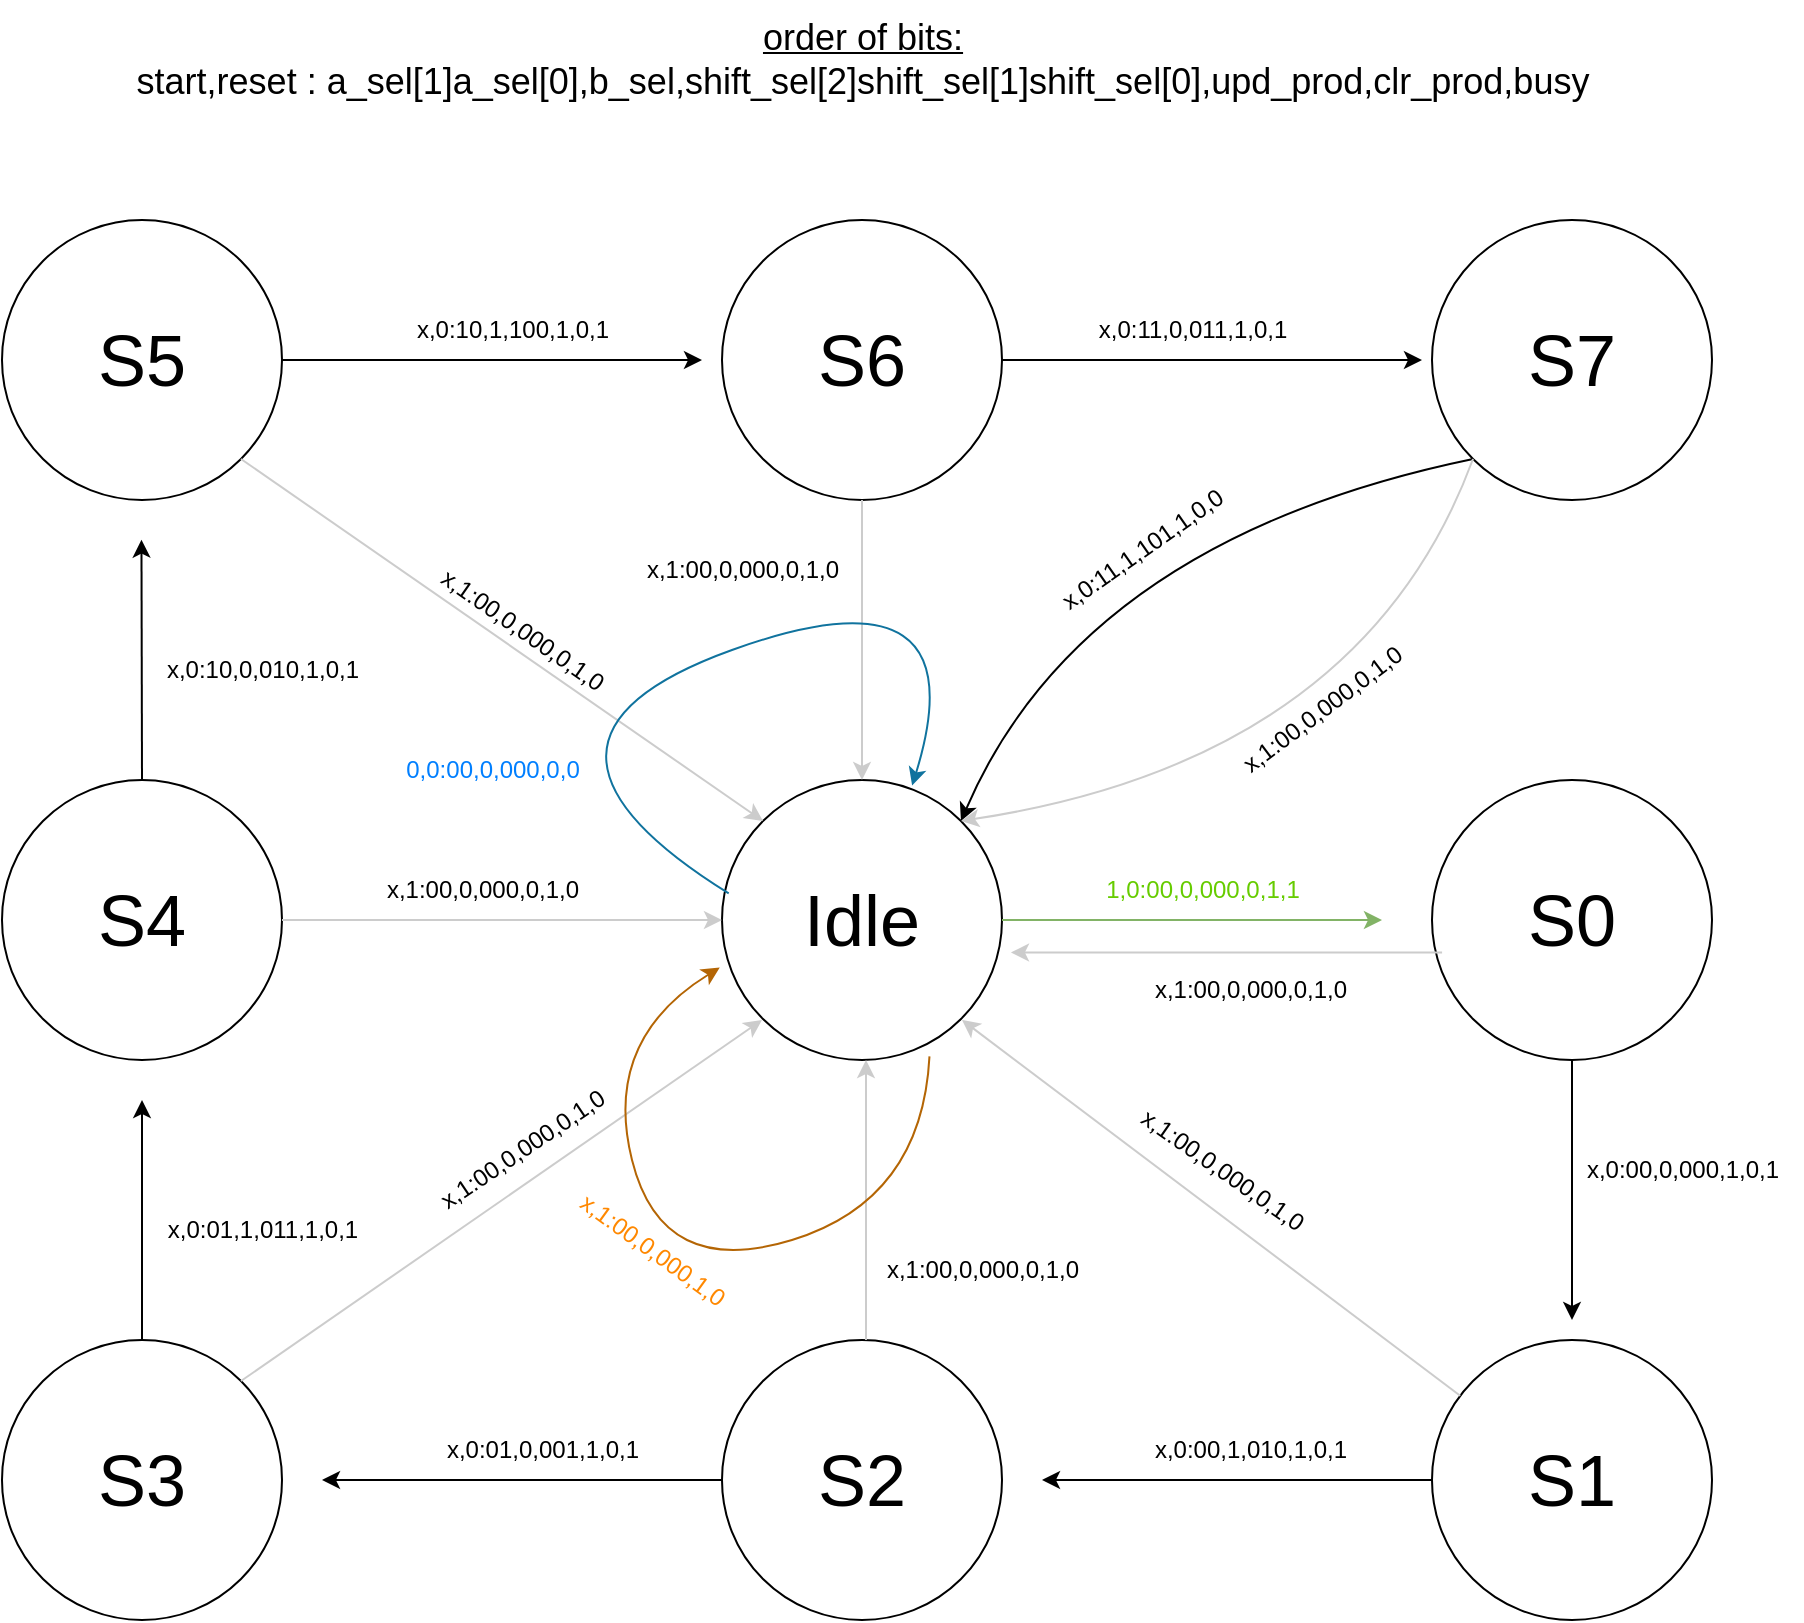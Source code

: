 <mxfile version="21.3.6" type="github" pages="2">
  <diagram name="Page-1" id="QRuHNjkxRnGpMCgw-yJH">
    <mxGraphModel dx="1877" dy="1727" grid="1" gridSize="10" guides="1" tooltips="1" connect="1" arrows="1" fold="1" page="1" pageScale="1" pageWidth="827" pageHeight="1169" math="0" shadow="0">
      <root>
        <mxCell id="0" />
        <mxCell id="1" parent="0" />
        <mxCell id="8Rcfs02TrADU7LgiyIq5-1" value="&lt;font style=&quot;font-size: 36px;&quot;&gt;Idle&lt;/font&gt;" style="ellipse;whiteSpace=wrap;html=1;aspect=fixed;" parent="1" vertex="1">
          <mxGeometry x="90" y="90" width="140" height="140" as="geometry" />
        </mxCell>
        <mxCell id="8Rcfs02TrADU7LgiyIq5-2" value="" style="endArrow=classic;html=1;rounded=0;exitX=1;exitY=0.5;exitDx=0;exitDy=0;fillColor=#d5e8d4;strokeColor=#82b366;" parent="1" source="8Rcfs02TrADU7LgiyIq5-1" edge="1">
          <mxGeometry width="50" height="50" relative="1" as="geometry">
            <mxPoint x="290" y="160" as="sourcePoint" />
            <mxPoint x="420" y="160" as="targetPoint" />
          </mxGeometry>
        </mxCell>
        <mxCell id="8Rcfs02TrADU7LgiyIq5-3" value="&lt;font style=&quot;font-size: 36px;&quot;&gt;S0&lt;/font&gt;" style="ellipse;whiteSpace=wrap;html=1;aspect=fixed;" parent="1" vertex="1">
          <mxGeometry x="445" y="90" width="140" height="140" as="geometry" />
        </mxCell>
        <mxCell id="8Rcfs02TrADU7LgiyIq5-4" value="&lt;font color=&quot;#66cc00&quot;&gt;1,0:00,0,000,0,1,1&lt;/font&gt;" style="text;html=1;align=center;verticalAlign=middle;resizable=0;points=[];autosize=1;strokeColor=none;fillColor=none;" parent="1" vertex="1">
          <mxGeometry x="270" y="130" width="120" height="30" as="geometry" />
        </mxCell>
        <mxCell id="8Rcfs02TrADU7LgiyIq5-7" value="&lt;font style=&quot;font-size: 36px;&quot;&gt;S1&lt;/font&gt;" style="ellipse;whiteSpace=wrap;html=1;aspect=fixed;" parent="1" vertex="1">
          <mxGeometry x="445" y="370" width="140" height="140" as="geometry" />
        </mxCell>
        <mxCell id="8Rcfs02TrADU7LgiyIq5-13" value="" style="endArrow=classic;html=1;rounded=0;exitX=0.5;exitY=1;exitDx=0;exitDy=0;" parent="1" source="8Rcfs02TrADU7LgiyIq5-3" edge="1">
          <mxGeometry width="50" height="50" relative="1" as="geometry">
            <mxPoint x="175" y="170" as="sourcePoint" />
            <mxPoint x="515" y="360" as="targetPoint" />
          </mxGeometry>
        </mxCell>
        <mxCell id="8Rcfs02TrADU7LgiyIq5-14" value="x,0:00,0,000,1,0,1" style="text;html=1;align=center;verticalAlign=middle;resizable=0;points=[];autosize=1;strokeColor=none;fillColor=none;" parent="1" vertex="1">
          <mxGeometry x="510" y="270" width="120" height="30" as="geometry" />
        </mxCell>
        <mxCell id="8Rcfs02TrADU7LgiyIq5-16" value="&lt;font style=&quot;font-size: 36px;&quot;&gt;S2&lt;/font&gt;" style="ellipse;whiteSpace=wrap;html=1;aspect=fixed;" parent="1" vertex="1">
          <mxGeometry x="90" y="370" width="140" height="140" as="geometry" />
        </mxCell>
        <mxCell id="8Rcfs02TrADU7LgiyIq5-17" value="" style="endArrow=classic;html=1;rounded=0;exitX=0;exitY=0.5;exitDx=0;exitDy=0;" parent="1" source="8Rcfs02TrADU7LgiyIq5-7" edge="1">
          <mxGeometry width="50" height="50" relative="1" as="geometry">
            <mxPoint x="270" y="440" as="sourcePoint" />
            <mxPoint x="250" y="440" as="targetPoint" />
          </mxGeometry>
        </mxCell>
        <mxCell id="8Rcfs02TrADU7LgiyIq5-21" value="&lt;font style=&quot;font-size: 36px;&quot;&gt;S4&lt;/font&gt;" style="ellipse;whiteSpace=wrap;html=1;aspect=fixed;" parent="1" vertex="1">
          <mxGeometry x="-270" y="90" width="140" height="140" as="geometry" />
        </mxCell>
        <mxCell id="8Rcfs02TrADU7LgiyIq5-22" value="&lt;font style=&quot;font-size: 36px;&quot;&gt;S3&lt;/font&gt;" style="ellipse;whiteSpace=wrap;html=1;aspect=fixed;" parent="1" vertex="1">
          <mxGeometry x="-270" y="370" width="140" height="140" as="geometry" />
        </mxCell>
        <mxCell id="8Rcfs02TrADU7LgiyIq5-23" value="" style="endArrow=classic;html=1;rounded=0;exitX=0;exitY=0.5;exitDx=0;exitDy=0;" parent="1" source="8Rcfs02TrADU7LgiyIq5-16" edge="1">
          <mxGeometry width="50" height="50" relative="1" as="geometry">
            <mxPoint x="-20" y="440" as="sourcePoint" />
            <mxPoint x="-110" y="440" as="targetPoint" />
          </mxGeometry>
        </mxCell>
        <mxCell id="8Rcfs02TrADU7LgiyIq5-26" value="" style="endArrow=classic;html=1;rounded=0;exitX=0.5;exitY=0;exitDx=0;exitDy=0;" parent="1" source="8Rcfs02TrADU7LgiyIq5-22" edge="1">
          <mxGeometry width="50" height="50" relative="1" as="geometry">
            <mxPoint x="-200" y="235" as="sourcePoint" />
            <mxPoint x="-200" y="250" as="targetPoint" />
          </mxGeometry>
        </mxCell>
        <mxCell id="8Rcfs02TrADU7LgiyIq5-29" value="&lt;font style=&quot;font-size: 36px;&quot;&gt;S6&lt;/font&gt;" style="ellipse;whiteSpace=wrap;html=1;aspect=fixed;" parent="1" vertex="1">
          <mxGeometry x="90" y="-190" width="140" height="140" as="geometry" />
        </mxCell>
        <mxCell id="8Rcfs02TrADU7LgiyIq5-30" value="&lt;font style=&quot;font-size: 36px;&quot;&gt;S7&lt;/font&gt;" style="ellipse;whiteSpace=wrap;html=1;aspect=fixed;" parent="1" vertex="1">
          <mxGeometry x="445" y="-190" width="140" height="140" as="geometry" />
        </mxCell>
        <mxCell id="8Rcfs02TrADU7LgiyIq5-31" value="&lt;font style=&quot;font-size: 36px;&quot;&gt;S5&lt;/font&gt;" style="ellipse;whiteSpace=wrap;html=1;aspect=fixed;" parent="1" vertex="1">
          <mxGeometry x="-270" y="-190" width="140" height="140" as="geometry" />
        </mxCell>
        <mxCell id="8Rcfs02TrADU7LgiyIq5-32" value="" style="endArrow=classic;html=1;rounded=0;exitX=0.5;exitY=0;exitDx=0;exitDy=0;entryX=-0.003;entryY=-0.002;entryDx=0;entryDy=0;entryPerimeter=0;" parent="1" source="8Rcfs02TrADU7LgiyIq5-21" edge="1">
          <mxGeometry width="50" height="50" relative="1" as="geometry">
            <mxPoint x="-200" y="80" as="sourcePoint" />
            <mxPoint x="-200.27" y="-30.18" as="targetPoint" />
          </mxGeometry>
        </mxCell>
        <mxCell id="8Rcfs02TrADU7LgiyIq5-36" value="" style="endArrow=classic;html=1;rounded=0;exitX=1;exitY=0.5;exitDx=0;exitDy=0;" parent="1" source="8Rcfs02TrADU7LgiyIq5-31" edge="1">
          <mxGeometry width="50" height="50" relative="1" as="geometry">
            <mxPoint x="80" y="-120" as="sourcePoint" />
            <mxPoint x="80" y="-120" as="targetPoint" />
          </mxGeometry>
        </mxCell>
        <mxCell id="8Rcfs02TrADU7LgiyIq5-37" value="x,0:10,1,100,1,0,1" style="text;html=1;align=center;verticalAlign=middle;resizable=0;points=[];autosize=1;strokeColor=none;fillColor=none;" parent="1" vertex="1">
          <mxGeometry x="-75" y="-150" width="120" height="30" as="geometry" />
        </mxCell>
        <mxCell id="8Rcfs02TrADU7LgiyIq5-39" value="" style="endArrow=classic;html=1;rounded=0;exitX=1;exitY=0.5;exitDx=0;exitDy=0;" parent="1" source="8Rcfs02TrADU7LgiyIq5-29" edge="1">
          <mxGeometry width="50" height="50" relative="1" as="geometry">
            <mxPoint x="270" y="-100" as="sourcePoint" />
            <mxPoint x="440" y="-120" as="targetPoint" />
          </mxGeometry>
        </mxCell>
        <mxCell id="8Rcfs02TrADU7LgiyIq5-40" value="x,0:11,0,011,1,0,1" style="text;html=1;align=center;verticalAlign=middle;resizable=0;points=[];autosize=1;strokeColor=none;fillColor=none;" parent="1" vertex="1">
          <mxGeometry x="265" y="-150" width="120" height="30" as="geometry" />
        </mxCell>
        <mxCell id="8Rcfs02TrADU7LgiyIq5-43" value="x,0:11,1,101,1,0,0" style="text;html=1;align=center;verticalAlign=middle;resizable=0;points=[];autosize=1;strokeColor=none;fillColor=none;rotation=-35;" parent="1" vertex="1">
          <mxGeometry x="240" y="-40" width="120" height="30" as="geometry" />
        </mxCell>
        <mxCell id="M2b_wzENFVql52UbRtSp-1" value="&lt;font style=&quot;font-size: 18px;&quot;&gt;&lt;u&gt;order of bits:&lt;/u&gt;&lt;br&gt;start,reset : a_sel[1]a_sel[0],b_sel,shift_sel[2]shift_sel[1]shift_sel[0],upd_prod,clr_prod,busy&lt;/font&gt;" style="text;html=1;align=center;verticalAlign=middle;resizable=0;points=[];autosize=1;strokeColor=none;fillColor=none;" parent="1" vertex="1">
          <mxGeometry x="-215" y="-300" width="750" height="60" as="geometry" />
        </mxCell>
        <mxCell id="M2b_wzENFVql52UbRtSp-2" value="x,0:00,1,010,1,0,1" style="text;html=1;align=center;verticalAlign=middle;resizable=0;points=[];autosize=1;strokeColor=none;fillColor=none;" parent="1" vertex="1">
          <mxGeometry x="294" y="410" width="120" height="30" as="geometry" />
        </mxCell>
        <mxCell id="M2b_wzENFVql52UbRtSp-4" value="x,0:01,0,001,1,0,1" style="text;html=1;align=center;verticalAlign=middle;resizable=0;points=[];autosize=1;strokeColor=none;fillColor=none;" parent="1" vertex="1">
          <mxGeometry x="-60" y="410" width="120" height="30" as="geometry" />
        </mxCell>
        <mxCell id="M2b_wzENFVql52UbRtSp-5" value="x,0:01,1,011,1,0,1" style="text;html=1;align=center;verticalAlign=middle;resizable=0;points=[];autosize=1;strokeColor=none;fillColor=none;" parent="1" vertex="1">
          <mxGeometry x="-195" y="300" width="110" height="30" as="geometry" />
        </mxCell>
        <mxCell id="M2b_wzENFVql52UbRtSp-6" value="x,0:10,0,010,1,0,1" style="text;html=1;align=center;verticalAlign=middle;resizable=0;points=[];autosize=1;strokeColor=none;fillColor=none;" parent="1" vertex="1">
          <mxGeometry x="-200" y="20" width="120" height="30" as="geometry" />
        </mxCell>
        <mxCell id="M2b_wzENFVql52UbRtSp-8" value="" style="edgeStyle=none;orthogonalLoop=1;jettySize=auto;html=1;entryX=0;entryY=1;entryDx=0;entryDy=0;exitX=1;exitY=0;exitDx=0;exitDy=0;curved=1;startArrow=classic;startFill=1;endArrow=none;endFill=0;strokeColor=#000000;" parent="1" source="8Rcfs02TrADU7LgiyIq5-1" target="8Rcfs02TrADU7LgiyIq5-30" edge="1">
          <mxGeometry width="100" relative="1" as="geometry">
            <mxPoint x="270" y="30" as="sourcePoint" />
            <mxPoint x="370" y="30" as="targetPoint" />
            <Array as="points">
              <mxPoint x="270" y="-30" />
            </Array>
          </mxGeometry>
        </mxCell>
        <mxCell id="M2b_wzENFVql52UbRtSp-9" value="" style="edgeStyle=none;orthogonalLoop=1;jettySize=auto;html=1;entryX=0;entryY=1;entryDx=0;entryDy=0;exitX=1;exitY=0;exitDx=0;exitDy=0;curved=1;startArrow=classic;startFill=1;endArrow=none;endFill=0;fillColor=#a20025;strokeColor=#CCCCCC;" parent="1" source="8Rcfs02TrADU7LgiyIq5-1" target="8Rcfs02TrADU7LgiyIq5-30" edge="1">
          <mxGeometry width="100" relative="1" as="geometry">
            <mxPoint x="219" y="121" as="sourcePoint" />
            <mxPoint x="476" y="-61" as="targetPoint" />
            <Array as="points">
              <mxPoint x="410" y="80" />
            </Array>
          </mxGeometry>
        </mxCell>
        <mxCell id="M2b_wzENFVql52UbRtSp-10" value="x,1:00,0,000,0,1,0" style="text;html=1;align=center;verticalAlign=middle;resizable=0;points=[];autosize=1;strokeColor=none;fillColor=none;rotation=-37;" parent="1" vertex="1">
          <mxGeometry x="330" y="40" width="120" height="30" as="geometry" />
        </mxCell>
        <mxCell id="M2b_wzENFVql52UbRtSp-11" value="" style="edgeStyle=none;orthogonalLoop=1;jettySize=auto;html=1;rounded=0;exitX=0.5;exitY=1;exitDx=0;exitDy=0;entryX=0.5;entryY=0;entryDx=0;entryDy=0;strokeColor=#CCCCCC;" parent="1" source="8Rcfs02TrADU7LgiyIq5-29" target="8Rcfs02TrADU7LgiyIq5-1" edge="1">
          <mxGeometry width="100" relative="1" as="geometry">
            <mxPoint x="40" y="40" as="sourcePoint" />
            <mxPoint x="140" y="40" as="targetPoint" />
            <Array as="points" />
          </mxGeometry>
        </mxCell>
        <mxCell id="M2b_wzENFVql52UbRtSp-12" value="x,1:00,0,000,0,1,0" style="text;html=1;align=center;verticalAlign=middle;resizable=0;points=[];autosize=1;strokeColor=none;fillColor=none;rotation=0;" parent="1" vertex="1">
          <mxGeometry x="40" y="-30" width="120" height="30" as="geometry" />
        </mxCell>
        <mxCell id="M2b_wzENFVql52UbRtSp-13" value="" style="edgeStyle=none;orthogonalLoop=1;jettySize=auto;html=1;rounded=0;exitX=1;exitY=1;exitDx=0;exitDy=0;entryX=0;entryY=0;entryDx=0;entryDy=0;strokeColor=#CCCCCC;fillColor=#f5f5f5;" parent="1" source="8Rcfs02TrADU7LgiyIq5-31" target="8Rcfs02TrADU7LgiyIq5-1" edge="1">
          <mxGeometry width="100" relative="1" as="geometry">
            <mxPoint x="170" y="-40" as="sourcePoint" />
            <mxPoint x="170" y="100" as="targetPoint" />
            <Array as="points" />
          </mxGeometry>
        </mxCell>
        <mxCell id="M2b_wzENFVql52UbRtSp-15" value="" style="edgeStyle=none;orthogonalLoop=1;jettySize=auto;html=1;rounded=1;exitX=0;exitY=0.5;exitDx=0;exitDy=0;strokeColor=#CCCCCC;endArrow=none;startArrow=classic;startFill=1;endFill=0;entryX=1;entryY=0.5;entryDx=0;entryDy=0;" parent="1" source="8Rcfs02TrADU7LgiyIq5-1" target="8Rcfs02TrADU7LgiyIq5-21" edge="1">
          <mxGeometry width="100" relative="1" as="geometry">
            <mxPoint x="190" y="-20" as="sourcePoint" />
            <mxPoint x="-80" y="200" as="targetPoint" />
            <Array as="points" />
          </mxGeometry>
        </mxCell>
        <mxCell id="M2b_wzENFVql52UbRtSp-16" value="" style="edgeStyle=none;orthogonalLoop=1;jettySize=auto;html=1;rounded=1;entryX=1;entryY=0;entryDx=0;entryDy=0;strokeColor=#CCCCCC;endArrow=none;startArrow=classic;startFill=1;endFill=0;" parent="1" target="8Rcfs02TrADU7LgiyIq5-22" edge="1">
          <mxGeometry width="100" relative="1" as="geometry">
            <mxPoint x="110" y="210" as="sourcePoint" />
            <mxPoint x="200" y="130" as="targetPoint" />
            <Array as="points" />
          </mxGeometry>
        </mxCell>
        <mxCell id="M2b_wzENFVql52UbRtSp-17" value="" style="edgeStyle=none;orthogonalLoop=1;jettySize=auto;html=1;rounded=1;entryX=0.5;entryY=0;entryDx=0;entryDy=0;strokeColor=#CCCCCC;endArrow=none;startArrow=classic;startFill=1;endFill=0;exitX=0.5;exitY=1;exitDx=0;exitDy=0;" parent="1" edge="1">
          <mxGeometry width="100" relative="1" as="geometry">
            <mxPoint x="162" y="230" as="sourcePoint" />
            <mxPoint x="162" y="370" as="targetPoint" />
            <Array as="points" />
          </mxGeometry>
        </mxCell>
        <mxCell id="M2b_wzENFVql52UbRtSp-18" value="" style="edgeStyle=none;orthogonalLoop=1;jettySize=auto;html=1;rounded=1;strokeColor=#CCCCCC;endArrow=none;startArrow=classic;startFill=1;endFill=0;" parent="1" target="8Rcfs02TrADU7LgiyIq5-7" edge="1">
          <mxGeometry width="100" relative="1" as="geometry">
            <mxPoint x="210" y="210" as="sourcePoint" />
            <mxPoint x="340" y="340" as="targetPoint" />
            <Array as="points" />
          </mxGeometry>
        </mxCell>
        <mxCell id="M2b_wzENFVql52UbRtSp-19" value="x,1:00,0,000,0,1,0" style="text;html=1;align=center;verticalAlign=middle;resizable=0;points=[];autosize=1;strokeColor=none;fillColor=none;rotation=35;" parent="1" vertex="1">
          <mxGeometry x="-70" width="120" height="30" as="geometry" />
        </mxCell>
        <mxCell id="M2b_wzENFVql52UbRtSp-21" value="x,1:00,0,000,0,1,0" style="text;html=1;align=center;verticalAlign=middle;resizable=0;points=[];autosize=1;strokeColor=none;fillColor=none;rotation=0;" parent="1" vertex="1">
          <mxGeometry x="-90" y="130" width="120" height="30" as="geometry" />
        </mxCell>
        <mxCell id="M2b_wzENFVql52UbRtSp-22" value="x,1:00,0,000,0,1,0" style="text;html=1;align=center;verticalAlign=middle;resizable=0;points=[];autosize=1;strokeColor=none;fillColor=none;rotation=-34;" parent="1" vertex="1">
          <mxGeometry x="-70" y="260" width="120" height="30" as="geometry" />
        </mxCell>
        <mxCell id="M2b_wzENFVql52UbRtSp-23" value="x,1:00,0,000,0,1,0" style="text;html=1;align=center;verticalAlign=middle;resizable=0;points=[];autosize=1;strokeColor=none;fillColor=none;rotation=0;" parent="1" vertex="1">
          <mxGeometry x="160" y="320" width="120" height="30" as="geometry" />
        </mxCell>
        <mxCell id="M2b_wzENFVql52UbRtSp-24" value="x,1:00,0,000,0,1,0" style="text;html=1;align=center;verticalAlign=middle;resizable=0;points=[];autosize=1;strokeColor=none;fillColor=none;rotation=35;" parent="1" vertex="1">
          <mxGeometry x="280" y="270" width="120" height="30" as="geometry" />
        </mxCell>
        <mxCell id="M2b_wzENFVql52UbRtSp-25" value="" style="edgeStyle=none;orthogonalLoop=1;jettySize=auto;html=1;rounded=1;exitX=1.032;exitY=0.616;exitDx=0;exitDy=0;strokeColor=#CCCCCC;exitPerimeter=0;endArrow=none;startArrow=classic;startFill=1;endFill=0;entryX=0.036;entryY=0.616;entryDx=0;entryDy=0;entryPerimeter=0;" parent="1" source="8Rcfs02TrADU7LgiyIq5-1" edge="1" target="8Rcfs02TrADU7LgiyIq5-3">
          <mxGeometry width="100" relative="1" as="geometry">
            <mxPoint x="390" y="160" as="sourcePoint" />
            <mxPoint x="440" y="240" as="targetPoint" />
            <Array as="points" />
          </mxGeometry>
        </mxCell>
        <mxCell id="M2b_wzENFVql52UbRtSp-26" value="x,1:00,0,000,0,1,0" style="text;html=1;align=center;verticalAlign=middle;resizable=0;points=[];autosize=1;strokeColor=none;fillColor=none;rotation=0;" parent="1" vertex="1">
          <mxGeometry x="294" y="180" width="120" height="30" as="geometry" />
        </mxCell>
        <mxCell id="M2b_wzENFVql52UbRtSp-27" value="" style="edgeStyle=none;orthogonalLoop=1;jettySize=auto;html=1;entryX=-0.008;entryY=0.67;entryDx=0;entryDy=0;entryPerimeter=0;exitX=0.741;exitY=0.987;exitDx=0;exitDy=0;exitPerimeter=0;curved=1;fillColor=#fad7ac;strokeColor=#b46504;" parent="1" source="8Rcfs02TrADU7LgiyIq5-1" target="8Rcfs02TrADU7LgiyIq5-1" edge="1">
          <mxGeometry width="100" relative="1" as="geometry">
            <mxPoint x="40" y="310" as="sourcePoint" />
            <mxPoint x="140" y="310" as="targetPoint" />
            <Array as="points">
              <mxPoint x="190" y="300" />
              <mxPoint x="60" y="340" />
              <mxPoint x="30" y="220" />
            </Array>
          </mxGeometry>
        </mxCell>
        <mxCell id="M2b_wzENFVql52UbRtSp-28" value="x,1:00,0,000,1,0" style="text;html=1;align=center;verticalAlign=middle;resizable=0;points=[];autosize=1;fillColor=none;rotation=36;fontColor=#ff8800;" parent="1" vertex="1">
          <mxGeometry y="310" width="110" height="30" as="geometry" />
        </mxCell>
        <mxCell id="M2b_wzENFVql52UbRtSp-30" value="" style="endArrow=classic;html=1;entryX=0.679;entryY=0.02;entryDx=0;entryDy=0;entryPerimeter=0;exitX=0.024;exitY=0.405;exitDx=0;exitDy=0;exitPerimeter=0;curved=1;fillColor=#b1ddf0;strokeColor=#10739e;" parent="1" source="8Rcfs02TrADU7LgiyIq5-1" target="8Rcfs02TrADU7LgiyIq5-1" edge="1">
          <mxGeometry width="50" height="50" relative="1" as="geometry">
            <mxPoint x="140" y="140" as="sourcePoint" />
            <mxPoint x="190" y="90" as="targetPoint" />
            <Array as="points">
              <mxPoint x="-30" y="70" />
              <mxPoint x="220" y="-20" />
            </Array>
          </mxGeometry>
        </mxCell>
        <mxCell id="M2b_wzENFVql52UbRtSp-31" value="&lt;font color=&quot;#007fff&quot;&gt;0,0:00,0,000,0,0&lt;/font&gt;" style="text;html=1;align=center;verticalAlign=middle;resizable=0;points=[];autosize=1;fillColor=none;rotation=0;fontColor=#00FFFF;" parent="1" vertex="1">
          <mxGeometry x="-80" y="70" width="110" height="30" as="geometry" />
        </mxCell>
      </root>
    </mxGraphModel>
  </diagram>
  <diagram name="Page-2" id="HR4BcJvrQMuXU8bEoKfY">
    <mxGraphModel dx="1932" dy="1756" grid="1" gridSize="10" guides="1" tooltips="1" connect="1" arrows="1" fold="1" page="1" pageScale="1" pageWidth="827" pageHeight="1169" math="0" shadow="0">
      <root>
        <mxCell id="IykMQYhtHT0sIFmvfhF2-0" />
        <mxCell id="IykMQYhtHT0sIFmvfhF2-1" parent="IykMQYhtHT0sIFmvfhF2-0" />
        <mxCell id="IykMQYhtHT0sIFmvfhF2-2" value="&lt;font style=&quot;font-size: 36px;&quot;&gt;Idle&lt;/font&gt;" style="ellipse;whiteSpace=wrap;html=1;aspect=fixed;" vertex="1" parent="IykMQYhtHT0sIFmvfhF2-1">
          <mxGeometry x="90" y="90" width="140" height="140" as="geometry" />
        </mxCell>
        <mxCell id="IykMQYhtHT0sIFmvfhF2-3" value="" style="endArrow=classic;html=1;rounded=0;exitX=1;exitY=0.5;exitDx=0;exitDy=0;fillColor=#d5e8d4;strokeColor=#82b366;" edge="1" parent="IykMQYhtHT0sIFmvfhF2-1" source="IykMQYhtHT0sIFmvfhF2-2">
          <mxGeometry width="50" height="50" relative="1" as="geometry">
            <mxPoint x="290" y="160" as="sourcePoint" />
            <mxPoint x="420" y="160" as="targetPoint" />
          </mxGeometry>
        </mxCell>
        <mxCell id="IykMQYhtHT0sIFmvfhF2-4" value="&lt;font style=&quot;font-size: 36px;&quot;&gt;S0&lt;/font&gt;" style="ellipse;whiteSpace=wrap;html=1;aspect=fixed;" vertex="1" parent="IykMQYhtHT0sIFmvfhF2-1">
          <mxGeometry x="445" y="90" width="140" height="140" as="geometry" />
        </mxCell>
        <mxCell id="IykMQYhtHT0sIFmvfhF2-5" value="&lt;font color=&quot;#66cc00&quot;&gt;1,0,x,x:00,0,000,0,1,1&lt;/font&gt;" style="text;html=1;align=center;verticalAlign=middle;resizable=0;points=[];autosize=1;strokeColor=none;fillColor=none;" vertex="1" parent="IykMQYhtHT0sIFmvfhF2-1">
          <mxGeometry x="265" y="130" width="130" height="30" as="geometry" />
        </mxCell>
        <mxCell id="IykMQYhtHT0sIFmvfhF2-6" value="&lt;font style=&quot;font-size: 36px;&quot;&gt;S1&lt;/font&gt;" style="ellipse;whiteSpace=wrap;html=1;aspect=fixed;" vertex="1" parent="IykMQYhtHT0sIFmvfhF2-1">
          <mxGeometry x="445" y="370" width="140" height="140" as="geometry" />
        </mxCell>
        <mxCell id="IykMQYhtHT0sIFmvfhF2-7" value="" style="endArrow=classic;html=1;rounded=0;exitX=0.5;exitY=1;exitDx=0;exitDy=0;" edge="1" parent="IykMQYhtHT0sIFmvfhF2-1" source="IykMQYhtHT0sIFmvfhF2-4">
          <mxGeometry width="50" height="50" relative="1" as="geometry">
            <mxPoint x="175" y="170" as="sourcePoint" />
            <mxPoint x="515" y="360" as="targetPoint" />
          </mxGeometry>
        </mxCell>
        <mxCell id="IykMQYhtHT0sIFmvfhF2-8" value="x,0,x,x:00,0,000,1,0,1" style="text;html=1;align=center;verticalAlign=middle;resizable=0;points=[];autosize=1;strokeColor=none;fillColor=none;" vertex="1" parent="IykMQYhtHT0sIFmvfhF2-1">
          <mxGeometry x="507" y="270" width="130" height="30" as="geometry" />
        </mxCell>
        <mxCell id="IykMQYhtHT0sIFmvfhF2-9" value="&lt;font style=&quot;font-size: 36px;&quot;&gt;S2&lt;/font&gt;" style="ellipse;whiteSpace=wrap;html=1;aspect=fixed;" vertex="1" parent="IykMQYhtHT0sIFmvfhF2-1">
          <mxGeometry x="90" y="370" width="140" height="140" as="geometry" />
        </mxCell>
        <mxCell id="IykMQYhtHT0sIFmvfhF2-10" value="" style="endArrow=classic;html=1;rounded=0;exitX=0;exitY=0.5;exitDx=0;exitDy=0;" edge="1" parent="IykMQYhtHT0sIFmvfhF2-1" source="IykMQYhtHT0sIFmvfhF2-6">
          <mxGeometry width="50" height="50" relative="1" as="geometry">
            <mxPoint x="270" y="440" as="sourcePoint" />
            <mxPoint x="250" y="440" as="targetPoint" />
          </mxGeometry>
        </mxCell>
        <mxCell id="IykMQYhtHT0sIFmvfhF2-11" value="&lt;font style=&quot;font-size: 36px;&quot;&gt;S4&lt;/font&gt;" style="ellipse;whiteSpace=wrap;html=1;aspect=fixed;" vertex="1" parent="IykMQYhtHT0sIFmvfhF2-1">
          <mxGeometry x="-270" y="90" width="140" height="140" as="geometry" />
        </mxCell>
        <mxCell id="IykMQYhtHT0sIFmvfhF2-12" value="&lt;font style=&quot;font-size: 36px;&quot;&gt;S3&lt;/font&gt;" style="ellipse;whiteSpace=wrap;html=1;aspect=fixed;" vertex="1" parent="IykMQYhtHT0sIFmvfhF2-1">
          <mxGeometry x="-270" y="370" width="140" height="140" as="geometry" />
        </mxCell>
        <mxCell id="IykMQYhtHT0sIFmvfhF2-13" value="" style="endArrow=classic;html=1;rounded=0;exitX=0;exitY=0.5;exitDx=0;exitDy=0;" edge="1" parent="IykMQYhtHT0sIFmvfhF2-1" source="IykMQYhtHT0sIFmvfhF2-9">
          <mxGeometry width="50" height="50" relative="1" as="geometry">
            <mxPoint x="-20" y="440" as="sourcePoint" />
            <mxPoint x="-110" y="440" as="targetPoint" />
          </mxGeometry>
        </mxCell>
        <mxCell id="IykMQYhtHT0sIFmvfhF2-14" value="" style="endArrow=classic;html=1;rounded=0;exitX=0.5;exitY=0;exitDx=0;exitDy=0;" edge="1" parent="IykMQYhtHT0sIFmvfhF2-1" source="IykMQYhtHT0sIFmvfhF2-12">
          <mxGeometry width="50" height="50" relative="1" as="geometry">
            <mxPoint x="-200" y="235" as="sourcePoint" />
            <mxPoint x="-200" y="250" as="targetPoint" />
          </mxGeometry>
        </mxCell>
        <mxCell id="IykMQYhtHT0sIFmvfhF2-15" value="&lt;font style=&quot;font-size: 36px;&quot;&gt;S6&lt;/font&gt;" style="ellipse;whiteSpace=wrap;html=1;aspect=fixed;" vertex="1" parent="IykMQYhtHT0sIFmvfhF2-1">
          <mxGeometry x="90" y="-190" width="140" height="140" as="geometry" />
        </mxCell>
        <mxCell id="IykMQYhtHT0sIFmvfhF2-16" value="&lt;font style=&quot;font-size: 36px;&quot;&gt;S7&lt;/font&gt;" style="ellipse;whiteSpace=wrap;html=1;aspect=fixed;" vertex="1" parent="IykMQYhtHT0sIFmvfhF2-1">
          <mxGeometry x="445" y="-190" width="140" height="140" as="geometry" />
        </mxCell>
        <mxCell id="IykMQYhtHT0sIFmvfhF2-17" value="&lt;font style=&quot;font-size: 36px;&quot;&gt;S5&lt;/font&gt;" style="ellipse;whiteSpace=wrap;html=1;aspect=fixed;" vertex="1" parent="IykMQYhtHT0sIFmvfhF2-1">
          <mxGeometry x="-270" y="-190" width="140" height="140" as="geometry" />
        </mxCell>
        <mxCell id="IykMQYhtHT0sIFmvfhF2-18" value="" style="endArrow=classic;html=1;rounded=0;exitX=0.5;exitY=0;exitDx=0;exitDy=0;entryX=-0.003;entryY=-0.002;entryDx=0;entryDy=0;entryPerimeter=0;" edge="1" parent="IykMQYhtHT0sIFmvfhF2-1" source="IykMQYhtHT0sIFmvfhF2-11">
          <mxGeometry width="50" height="50" relative="1" as="geometry">
            <mxPoint x="-200" y="80" as="sourcePoint" />
            <mxPoint x="-200.27" y="-30.18" as="targetPoint" />
          </mxGeometry>
        </mxCell>
        <mxCell id="IykMQYhtHT0sIFmvfhF2-19" value="" style="endArrow=classic;html=1;rounded=0;exitX=1;exitY=0.5;exitDx=0;exitDy=0;" edge="1" parent="IykMQYhtHT0sIFmvfhF2-1" source="IykMQYhtHT0sIFmvfhF2-17">
          <mxGeometry width="50" height="50" relative="1" as="geometry">
            <mxPoint x="80" y="-120" as="sourcePoint" />
            <mxPoint x="80" y="-120" as="targetPoint" />
          </mxGeometry>
        </mxCell>
        <mxCell id="IykMQYhtHT0sIFmvfhF2-20" value="x,0,0,0:10,1,100,1,0,1" style="text;html=1;align=center;verticalAlign=middle;resizable=0;points=[];autosize=1;strokeColor=none;fillColor=none;" vertex="1" parent="IykMQYhtHT0sIFmvfhF2-1">
          <mxGeometry x="-80" y="-150" width="130" height="30" as="geometry" />
        </mxCell>
        <mxCell id="IykMQYhtHT0sIFmvfhF2-21" value="" style="endArrow=classic;html=1;rounded=0;exitX=1;exitY=0.5;exitDx=0;exitDy=0;" edge="1" parent="IykMQYhtHT0sIFmvfhF2-1" source="IykMQYhtHT0sIFmvfhF2-15">
          <mxGeometry width="50" height="50" relative="1" as="geometry">
            <mxPoint x="270" y="-100" as="sourcePoint" />
            <mxPoint x="440" y="-120" as="targetPoint" />
          </mxGeometry>
        </mxCell>
        <mxCell id="IykMQYhtHT0sIFmvfhF2-22" value="x,0,x,x:11,0,011,1,0,1" style="text;html=1;align=center;verticalAlign=middle;resizable=0;points=[];autosize=1;strokeColor=none;fillColor=none;" vertex="1" parent="IykMQYhtHT0sIFmvfhF2-1">
          <mxGeometry x="260" y="-150" width="130" height="30" as="geometry" />
        </mxCell>
        <mxCell id="IykMQYhtHT0sIFmvfhF2-23" value="x,0,x,x:11,1,101,1,0,0" style="text;html=1;align=center;verticalAlign=middle;resizable=0;points=[];autosize=1;strokeColor=none;fillColor=none;rotation=-35;" vertex="1" parent="IykMQYhtHT0sIFmvfhF2-1">
          <mxGeometry x="235" y="-40" width="130" height="30" as="geometry" />
        </mxCell>
        <mxCell id="IykMQYhtHT0sIFmvfhF2-24" value="&lt;font style=&quot;font-size: 18px;&quot;&gt;&lt;u&gt;order of bits:&lt;/u&gt;&lt;br&gt;start,reset,a_msb_is_0,b_msw_is_0 : a_sel[0]a_sel[1],b_sel,shift_sel[0]shift_sel[1]shift_sel[2],upd_prod,clr_prod,busy&lt;/font&gt;" style="text;html=1;align=center;verticalAlign=middle;resizable=0;points=[];autosize=1;strokeColor=none;fillColor=none;" vertex="1" parent="IykMQYhtHT0sIFmvfhF2-1">
          <mxGeometry x="-320" y="-300" width="960" height="60" as="geometry" />
        </mxCell>
        <mxCell id="IykMQYhtHT0sIFmvfhF2-25" value="x,0,x,0:00,1,010,1,0,1" style="text;html=1;align=center;verticalAlign=middle;resizable=0;points=[];autosize=1;strokeColor=none;fillColor=none;" vertex="1" parent="IykMQYhtHT0sIFmvfhF2-1">
          <mxGeometry x="289" y="410" width="130" height="30" as="geometry" />
        </mxCell>
        <mxCell id="IykMQYhtHT0sIFmvfhF2-26" value="x,0,x,x:01,0,001,1,0,1" style="text;html=1;align=center;verticalAlign=middle;resizable=0;points=[];autosize=1;strokeColor=none;fillColor=none;" vertex="1" parent="IykMQYhtHT0sIFmvfhF2-1">
          <mxGeometry x="-65" y="410" width="130" height="30" as="geometry" />
        </mxCell>
        <mxCell id="IykMQYhtHT0sIFmvfhF2-27" value="x,0,x,0:01,1,011,1,0,1" style="text;html=1;align=center;verticalAlign=middle;resizable=0;points=[];autosize=1;strokeColor=none;fillColor=none;" vertex="1" parent="IykMQYhtHT0sIFmvfhF2-1">
          <mxGeometry x="-205" y="300" width="130" height="30" as="geometry" />
        </mxCell>
        <mxCell id="IykMQYhtHT0sIFmvfhF2-28" value="x,0,x,x:10,0,010,1,0,1" style="text;html=1;align=center;verticalAlign=middle;resizable=0;points=[];autosize=1;strokeColor=none;fillColor=none;" vertex="1" parent="IykMQYhtHT0sIFmvfhF2-1">
          <mxGeometry x="-205" y="20" width="130" height="30" as="geometry" />
        </mxCell>
        <mxCell id="IykMQYhtHT0sIFmvfhF2-29" value="" style="edgeStyle=none;orthogonalLoop=1;jettySize=auto;html=1;entryX=0;entryY=1;entryDx=0;entryDy=0;exitX=1;exitY=0;exitDx=0;exitDy=0;curved=1;startArrow=classic;startFill=1;endArrow=none;endFill=0;strokeColor=#000000;" edge="1" parent="IykMQYhtHT0sIFmvfhF2-1" source="IykMQYhtHT0sIFmvfhF2-2" target="IykMQYhtHT0sIFmvfhF2-16">
          <mxGeometry width="100" relative="1" as="geometry">
            <mxPoint x="270" y="30" as="sourcePoint" />
            <mxPoint x="370" y="30" as="targetPoint" />
            <Array as="points">
              <mxPoint x="270" y="-30" />
            </Array>
          </mxGeometry>
        </mxCell>
        <mxCell id="IykMQYhtHT0sIFmvfhF2-30" value="" style="edgeStyle=none;orthogonalLoop=1;jettySize=auto;html=1;entryX=0;entryY=1;entryDx=0;entryDy=0;exitX=1;exitY=0;exitDx=0;exitDy=0;curved=1;startArrow=classic;startFill=1;endArrow=none;endFill=0;fillColor=#a20025;strokeColor=#CCCCCC;" edge="1" parent="IykMQYhtHT0sIFmvfhF2-1" source="IykMQYhtHT0sIFmvfhF2-2" target="IykMQYhtHT0sIFmvfhF2-16">
          <mxGeometry width="100" relative="1" as="geometry">
            <mxPoint x="219" y="121" as="sourcePoint" />
            <mxPoint x="476" y="-61" as="targetPoint" />
            <Array as="points">
              <mxPoint x="410" y="80" />
            </Array>
          </mxGeometry>
        </mxCell>
        <mxCell id="IykMQYhtHT0sIFmvfhF2-31" value="x,1,x,x :00,0,000,0,1,0" style="text;html=1;align=center;verticalAlign=middle;resizable=0;points=[];autosize=1;strokeColor=none;fillColor=none;rotation=-37;" vertex="1" parent="IykMQYhtHT0sIFmvfhF2-1">
          <mxGeometry x="320" y="40" width="140" height="30" as="geometry" />
        </mxCell>
        <mxCell id="IykMQYhtHT0sIFmvfhF2-32" value="" style="edgeStyle=none;orthogonalLoop=1;jettySize=auto;html=1;rounded=0;exitX=0.5;exitY=1;exitDx=0;exitDy=0;entryX=0.5;entryY=0;entryDx=0;entryDy=0;strokeColor=#CCCCCC;" edge="1" parent="IykMQYhtHT0sIFmvfhF2-1" source="IykMQYhtHT0sIFmvfhF2-15" target="IykMQYhtHT0sIFmvfhF2-2">
          <mxGeometry width="100" relative="1" as="geometry">
            <mxPoint x="40" y="40" as="sourcePoint" />
            <mxPoint x="140" y="40" as="targetPoint" />
            <Array as="points" />
          </mxGeometry>
        </mxCell>
        <mxCell id="IykMQYhtHT0sIFmvfhF2-33" value="x,1,x,x:00,0,000,0,1,0" style="text;html=1;align=center;verticalAlign=middle;resizable=0;points=[];autosize=1;strokeColor=none;fillColor=none;rotation=0;" vertex="1" parent="IykMQYhtHT0sIFmvfhF2-1">
          <mxGeometry x="35" y="-30" width="130" height="30" as="geometry" />
        </mxCell>
        <mxCell id="IykMQYhtHT0sIFmvfhF2-34" value="" style="edgeStyle=none;orthogonalLoop=1;jettySize=auto;html=1;rounded=0;exitX=1;exitY=1;exitDx=0;exitDy=0;entryX=0;entryY=0;entryDx=0;entryDy=0;strokeColor=#CCCCCC;fillColor=#f5f5f5;" edge="1" parent="IykMQYhtHT0sIFmvfhF2-1" source="IykMQYhtHT0sIFmvfhF2-17" target="IykMQYhtHT0sIFmvfhF2-2">
          <mxGeometry width="100" relative="1" as="geometry">
            <mxPoint x="170" y="-40" as="sourcePoint" />
            <mxPoint x="170" y="100" as="targetPoint" />
            <Array as="points" />
          </mxGeometry>
        </mxCell>
        <mxCell id="IykMQYhtHT0sIFmvfhF2-35" value="" style="edgeStyle=none;orthogonalLoop=1;jettySize=auto;html=1;rounded=1;exitX=0;exitY=0.5;exitDx=0;exitDy=0;strokeColor=#CCCCCC;endArrow=none;startArrow=classic;startFill=1;endFill=0;entryX=1;entryY=0.5;entryDx=0;entryDy=0;" edge="1" parent="IykMQYhtHT0sIFmvfhF2-1" source="IykMQYhtHT0sIFmvfhF2-2" target="IykMQYhtHT0sIFmvfhF2-11">
          <mxGeometry width="100" relative="1" as="geometry">
            <mxPoint x="190" y="-20" as="sourcePoint" />
            <mxPoint x="-80" y="200" as="targetPoint" />
            <Array as="points" />
          </mxGeometry>
        </mxCell>
        <mxCell id="IykMQYhtHT0sIFmvfhF2-36" value="" style="edgeStyle=none;orthogonalLoop=1;jettySize=auto;html=1;rounded=1;entryX=0.757;entryY=0.071;entryDx=0;entryDy=0;strokeColor=#CCCCCC;endArrow=none;startArrow=classic;startFill=1;endFill=0;exitX=0.043;exitY=0.729;exitDx=0;exitDy=0;exitPerimeter=0;entryPerimeter=0;" edge="1" parent="IykMQYhtHT0sIFmvfhF2-1" target="IykMQYhtHT0sIFmvfhF2-12" source="IykMQYhtHT0sIFmvfhF2-2">
          <mxGeometry width="100" relative="1" as="geometry">
            <mxPoint x="110" y="210" as="sourcePoint" />
            <mxPoint x="200" y="130" as="targetPoint" />
            <Array as="points" />
          </mxGeometry>
        </mxCell>
        <mxCell id="IykMQYhtHT0sIFmvfhF2-37" value="" style="edgeStyle=none;orthogonalLoop=1;jettySize=auto;html=1;rounded=1;entryX=0.5;entryY=0;entryDx=0;entryDy=0;strokeColor=#CCCCCC;endArrow=none;startArrow=classic;startFill=1;endFill=0;exitX=0.5;exitY=1;exitDx=0;exitDy=0;" edge="1" parent="IykMQYhtHT0sIFmvfhF2-1">
          <mxGeometry width="100" relative="1" as="geometry">
            <mxPoint x="162" y="230" as="sourcePoint" />
            <mxPoint x="162" y="370" as="targetPoint" />
            <Array as="points" />
          </mxGeometry>
        </mxCell>
        <mxCell id="IykMQYhtHT0sIFmvfhF2-38" value="" style="edgeStyle=none;orthogonalLoop=1;jettySize=auto;html=1;rounded=1;strokeColor=#CCCCCC;endArrow=none;startArrow=classic;startFill=1;endFill=0;" edge="1" parent="IykMQYhtHT0sIFmvfhF2-1" target="IykMQYhtHT0sIFmvfhF2-6">
          <mxGeometry width="100" relative="1" as="geometry">
            <mxPoint x="210" y="210" as="sourcePoint" />
            <mxPoint x="340" y="340" as="targetPoint" />
            <Array as="points" />
          </mxGeometry>
        </mxCell>
        <mxCell id="IykMQYhtHT0sIFmvfhF2-39" value="x,1,x,x:00,0,000,0,1,0" style="text;html=1;align=center;verticalAlign=middle;resizable=0;points=[];autosize=1;strokeColor=none;fillColor=none;rotation=35;" vertex="1" parent="IykMQYhtHT0sIFmvfhF2-1">
          <mxGeometry x="-75" width="130" height="30" as="geometry" />
        </mxCell>
        <mxCell id="IykMQYhtHT0sIFmvfhF2-40" value="x,1:00,0,000,0,1,0" style="text;html=1;align=center;verticalAlign=middle;resizable=0;points=[];autosize=1;strokeColor=none;fillColor=none;rotation=0;" vertex="1" parent="IykMQYhtHT0sIFmvfhF2-1">
          <mxGeometry x="-90" y="130" width="120" height="30" as="geometry" />
        </mxCell>
        <mxCell id="IykMQYhtHT0sIFmvfhF2-41" value="x,1,x,x :00,0,000,0,1,0" style="text;html=1;align=center;verticalAlign=middle;resizable=0;points=[];autosize=1;strokeColor=none;fillColor=none;rotation=-34;" vertex="1" parent="IykMQYhtHT0sIFmvfhF2-1">
          <mxGeometry x="-90" y="250" width="140" height="30" as="geometry" />
        </mxCell>
        <mxCell id="IykMQYhtHT0sIFmvfhF2-42" value="x,1,x,x:00,0,000,0,1,0" style="text;html=1;align=center;verticalAlign=middle;resizable=0;points=[];autosize=1;strokeColor=none;fillColor=none;rotation=0;" vertex="1" parent="IykMQYhtHT0sIFmvfhF2-1">
          <mxGeometry x="155" y="320" width="130" height="30" as="geometry" />
        </mxCell>
        <mxCell id="IykMQYhtHT0sIFmvfhF2-43" value="x,1,x,x:00,0,000,0,1,0" style="text;html=1;align=center;verticalAlign=middle;resizable=0;points=[];autosize=1;strokeColor=none;fillColor=none;rotation=35;" vertex="1" parent="IykMQYhtHT0sIFmvfhF2-1">
          <mxGeometry x="275" y="270" width="130" height="30" as="geometry" />
        </mxCell>
        <mxCell id="IykMQYhtHT0sIFmvfhF2-44" value="" style="edgeStyle=none;orthogonalLoop=1;jettySize=auto;html=1;rounded=1;exitX=1.032;exitY=0.616;exitDx=0;exitDy=0;strokeColor=#CCCCCC;exitPerimeter=0;endArrow=none;startArrow=classic;startFill=1;endFill=0;entryX=0.036;entryY=0.616;entryDx=0;entryDy=0;entryPerimeter=0;" edge="1" parent="IykMQYhtHT0sIFmvfhF2-1" source="IykMQYhtHT0sIFmvfhF2-2" target="IykMQYhtHT0sIFmvfhF2-4">
          <mxGeometry width="100" relative="1" as="geometry">
            <mxPoint x="390" y="160" as="sourcePoint" />
            <mxPoint x="440" y="240" as="targetPoint" />
            <Array as="points" />
          </mxGeometry>
        </mxCell>
        <mxCell id="IykMQYhtHT0sIFmvfhF2-45" value="x,1,x,x:00,0,000,0,1,0" style="text;html=1;align=center;verticalAlign=middle;resizable=0;points=[];autosize=1;strokeColor=none;fillColor=none;rotation=0;" vertex="1" parent="IykMQYhtHT0sIFmvfhF2-1">
          <mxGeometry x="289" y="180" width="130" height="30" as="geometry" />
        </mxCell>
        <mxCell id="IykMQYhtHT0sIFmvfhF2-46" value="" style="edgeStyle=none;orthogonalLoop=1;jettySize=auto;html=1;entryX=-0.008;entryY=0.67;entryDx=0;entryDy=0;entryPerimeter=0;exitX=0.741;exitY=0.987;exitDx=0;exitDy=0;exitPerimeter=0;curved=1;fillColor=#fad7ac;strokeColor=#b46504;" edge="1" parent="IykMQYhtHT0sIFmvfhF2-1" source="IykMQYhtHT0sIFmvfhF2-2" target="IykMQYhtHT0sIFmvfhF2-2">
          <mxGeometry width="100" relative="1" as="geometry">
            <mxPoint x="40" y="310" as="sourcePoint" />
            <mxPoint x="140" y="310" as="targetPoint" />
            <Array as="points">
              <mxPoint x="190" y="300" />
              <mxPoint x="60" y="340" />
              <mxPoint x="30" y="220" />
            </Array>
          </mxGeometry>
        </mxCell>
        <mxCell id="IykMQYhtHT0sIFmvfhF2-47" value="x,1,x,x:00,0,000,1,0" style="text;html=1;align=center;verticalAlign=middle;resizable=0;points=[];autosize=1;fillColor=none;rotation=30;fontColor=#ff8800;" vertex="1" parent="IykMQYhtHT0sIFmvfhF2-1">
          <mxGeometry x="11" y="316" width="120" height="30" as="geometry" />
        </mxCell>
        <mxCell id="IykMQYhtHT0sIFmvfhF2-48" value="" style="endArrow=classic;html=1;entryX=0.679;entryY=0.02;entryDx=0;entryDy=0;entryPerimeter=0;exitX=0.024;exitY=0.405;exitDx=0;exitDy=0;exitPerimeter=0;curved=1;fillColor=#b1ddf0;strokeColor=#10739e;" edge="1" parent="IykMQYhtHT0sIFmvfhF2-1" source="IykMQYhtHT0sIFmvfhF2-2" target="IykMQYhtHT0sIFmvfhF2-2">
          <mxGeometry width="50" height="50" relative="1" as="geometry">
            <mxPoint x="140" y="140" as="sourcePoint" />
            <mxPoint x="190" y="90" as="targetPoint" />
            <Array as="points">
              <mxPoint x="-30" y="70" />
              <mxPoint x="220" y="-20" />
            </Array>
          </mxGeometry>
        </mxCell>
        <mxCell id="IykMQYhtHT0sIFmvfhF2-49" value="&lt;font color=&quot;#007fff&quot;&gt;0,0,x,x:00,0,000,0,0&lt;/font&gt;" style="text;html=1;align=center;verticalAlign=middle;resizable=0;points=[];autosize=1;fillColor=none;rotation=0;fontColor=#00FFFF;" vertex="1" parent="IykMQYhtHT0sIFmvfhF2-1">
          <mxGeometry x="-85" y="70" width="120" height="30" as="geometry" />
        </mxCell>
        <mxCell id="mDECLxeD43JUdYrhgUs3-0" value="x,0,x,1:01,0,001,1,0,1" style="text;html=1;align=center;verticalAlign=middle;resizable=0;points=[];autosize=1;strokeColor=none;fillColor=none;" vertex="1" parent="IykMQYhtHT0sIFmvfhF2-1">
          <mxGeometry x="289" y="511" width="130" height="30" as="geometry" />
        </mxCell>
        <mxCell id="mDECLxeD43JUdYrhgUs3-1" value="" style="endArrow=classic;html=1;rounded=0;exitX=0.5;exitY=1;exitDx=0;exitDy=0;entryX=0.5;entryY=1;entryDx=0;entryDy=0;" edge="1" parent="IykMQYhtHT0sIFmvfhF2-1" source="IykMQYhtHT0sIFmvfhF2-6" target="IykMQYhtHT0sIFmvfhF2-12">
          <mxGeometry width="50" height="50" relative="1" as="geometry">
            <mxPoint x="100" y="350" as="sourcePoint" />
            <mxPoint x="150" y="300" as="targetPoint" />
            <Array as="points">
              <mxPoint x="515" y="540" />
              <mxPoint x="-200" y="540" />
            </Array>
          </mxGeometry>
        </mxCell>
        <mxCell id="mDECLxeD43JUdYrhgUs3-5" value="" style="endArrow=classic;html=1;rounded=0;exitX=0;exitY=0.5;exitDx=0;exitDy=0;entryX=0;entryY=0.5;entryDx=0;entryDy=0;" edge="1" parent="IykMQYhtHT0sIFmvfhF2-1" source="IykMQYhtHT0sIFmvfhF2-12" target="IykMQYhtHT0sIFmvfhF2-17">
          <mxGeometry width="50" height="50" relative="1" as="geometry">
            <mxPoint x="120" y="270" as="sourcePoint" />
            <mxPoint x="170" y="220" as="targetPoint" />
            <Array as="points">
              <mxPoint x="-310" y="440" />
              <mxPoint x="-310" y="-120" />
            </Array>
          </mxGeometry>
        </mxCell>
        <mxCell id="mDECLxeD43JUdYrhgUs3-6" value="x,0,0,1:10,0,001,1,0,1" style="text;html=1;align=center;verticalAlign=middle;resizable=0;points=[];autosize=1;strokeColor=none;fillColor=none;" vertex="1" parent="IykMQYhtHT0sIFmvfhF2-1">
          <mxGeometry x="-434" y="340" width="130" height="30" as="geometry" />
        </mxCell>
        <mxCell id="mDECLxeD43JUdYrhgUs3-8" value="x,0,0,1:11,0,011,1,0,1" style="text;html=1;align=center;verticalAlign=middle;resizable=0;points=[];autosize=1;strokeColor=none;fillColor=none;rotation=35;" vertex="1" parent="IykMQYhtHT0sIFmvfhF2-1">
          <mxGeometry x="-98" y="-58" width="130" height="30" as="geometry" />
        </mxCell>
        <mxCell id="mDECLxeD43JUdYrhgUs3-9" value="" style="endArrow=classic;html=1;rounded=0;exitX=0.971;exitY=0.657;exitDx=0;exitDy=0;exitPerimeter=0;entryX=0.357;entryY=-0.021;entryDx=0;entryDy=0;entryPerimeter=0;" edge="1" parent="IykMQYhtHT0sIFmvfhF2-1" source="IykMQYhtHT0sIFmvfhF2-17" target="IykMQYhtHT0sIFmvfhF2-2">
          <mxGeometry width="50" height="50" relative="1" as="geometry">
            <mxPoint x="80" y="10" as="sourcePoint" />
            <mxPoint x="130" y="-40" as="targetPoint" />
          </mxGeometry>
        </mxCell>
        <mxCell id="mDECLxeD43JUdYrhgUs3-11" value="" style="endArrow=classic;html=1;rounded=0;exitX=0.929;exitY=0.214;exitDx=0;exitDy=0;exitPerimeter=0;" edge="1" parent="IykMQYhtHT0sIFmvfhF2-1" source="IykMQYhtHT0sIFmvfhF2-12">
          <mxGeometry width="50" height="50" relative="1" as="geometry">
            <mxPoint x="80" y="210" as="sourcePoint" />
            <mxPoint x="120" y="220" as="targetPoint" />
          </mxGeometry>
        </mxCell>
        <mxCell id="mDECLxeD43JUdYrhgUs3-12" value="x,,1,1:10,0,001,1,0,1" style="text;html=1;align=center;verticalAlign=middle;resizable=0;points=[];autosize=1;strokeColor=none;fillColor=none;rotation=-35;" vertex="1" parent="IykMQYhtHT0sIFmvfhF2-1">
          <mxGeometry x="-85" y="290" width="130" height="30" as="geometry" />
        </mxCell>
        <mxCell id="mDECLxeD43JUdYrhgUs3-13" value="x,0,1,0:10,1,100,1,0,1" style="text;html=1;align=center;verticalAlign=middle;resizable=0;points=[];autosize=1;strokeColor=none;fillColor=none;rotation=35;" vertex="1" parent="IykMQYhtHT0sIFmvfhF2-1">
          <mxGeometry x="-88" y="-72" width="130" height="30" as="geometry" />
        </mxCell>
        <mxCell id="mDECLxeD43JUdYrhgUs3-14" value="Actor" style="shape=umlActor;verticalLabelPosition=bottom;verticalAlign=top;html=1;outlineConnect=0;" vertex="1" parent="IykMQYhtHT0sIFmvfhF2-1">
          <mxGeometry x="500" y="30" width="30" height="60" as="geometry" />
        </mxCell>
      </root>
    </mxGraphModel>
  </diagram>
</mxfile>
